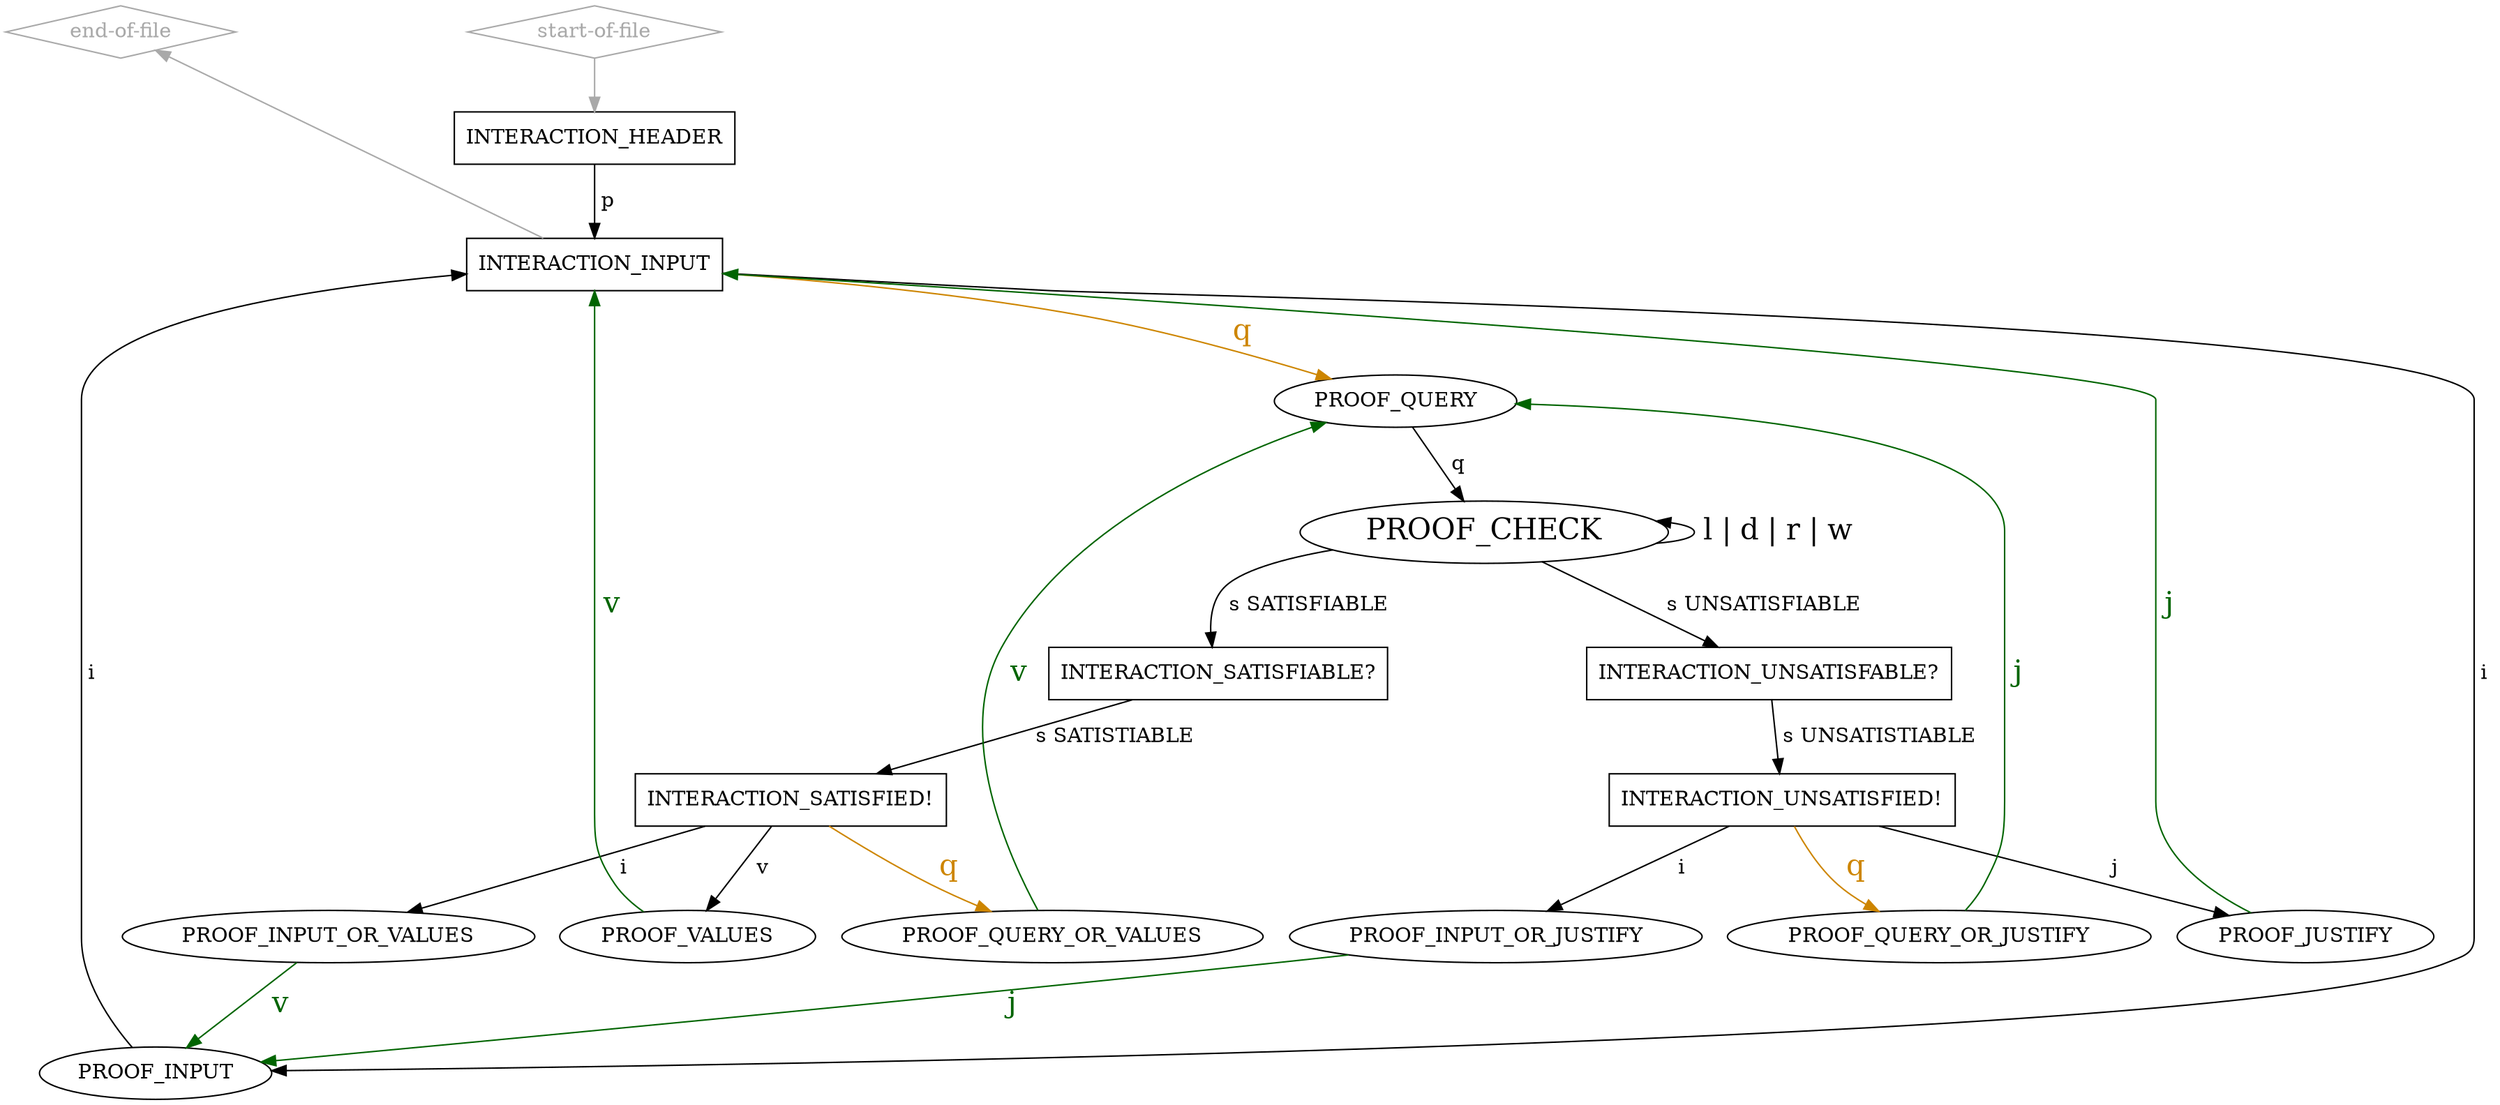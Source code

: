 digraph "idrup-check" {

  "start-of-file" [shape=diamond,color=darkgray,fontcolor=darkgray];
  "start-of-file" -> INTERACTION_HEADER [weight=2,color=darkgray];

  "end-of-file" [shape=diamond,color=darkgray,fontcolor=darkgray];

  // INTERACTION_HEADER -> "end-of-file";
  // INTERACTION_INPUT -> "end-of-file";
   "end-of-file" -> INTERACTION_HEADER [dir=back,color=darkgray,style=invis];
   "end-of-file" -> INTERACTION_INPUT [dir=back,color=darkgray];

  INTERACTION_HEADER [shape=box];
  INTERACTION_HEADER -> PROOF_INPUT [label=" i ",style=invis];
  INTERACTION_HEADER -> PROOF_QUERY [label=" q ",color=invis,fontsize=20,fontcolor=invis];
  INTERACTION_HEADER -> INTERACTION_INPUT [label=" p ",weight=2];

  INTERACTION_INPUT [shape=box];
  INTERACTION_INPUT -> PROOF_INPUT [label=" i ",weight=2];
  INTERACTION_INPUT -> PROOF_QUERY [label=" q ",weight=2,color=orange3,fontsize=20,fontcolor=orange3];

  PROOF_INPUT -> INTERACTION_INPUT [label=" i ",weight=3];

  PROOF_QUERY -> PROOF_CHECK [label=" q "];

  PROOF_CHECK [fontsize=20];
  PROOF_CHECK -> PROOF_CHECK [label=" l | d | r | w ",dir=back,fontsize=20];
  PROOF_CHECK -> INTERACTION_SATISFIABLE [label=" s SATISFIABLE "];
  PROOF_CHECK -> INTERACTION_UNSATISFABLE [label=" s UNSATISFIABLE "];

  INTERACTION_UNSATISFABLE [shape="box",label="INTERACTION_UNSATISFABLE?"];
  INTERACTION_UNSATISFABLE -> INTERACTION_UNSATISFIED [label=" s UNSATISTIABLE "];

  INTERACTION_SATISFIABLE [shape="box",label="INTERACTION_SATISFIABLE?"];
  INTERACTION_SATISFIABLE -> INTERACTION_SATISFIED [label=" s SATISTIABLE "];

  INTERACTION_SATISFIED [shape=box,label="INTERACTION_SATISFIED!"];
  INTERACTION_SATISFIED -> PROOF_VALUES [label=" v "];
  INTERACTION_SATISFIED -> PROOF_INPUT_OR_VALUES [label=" i "];
  INTERACTION_SATISFIED -> PROOF_QUERY_OR_VALUES [label=" q ", color=orange3,fontsize=20,fontcolor=orange3];

  INTERACTION_UNSATISFIED [shape=box,label="INTERACTION_UNSATISFIED!"];
  INTERACTION_UNSATISFIED -> PROOF_JUSTIFY [label=" j "];
  INTERACTION_UNSATISFIED -> PROOF_INPUT_OR_JUSTIFY [label=" i "];
  INTERACTION_UNSATISFIED -> PROOF_QUERY_OR_JUSTIFY [label=" q ",color=orange3,fontsize=20,fontcolor=orange3];

  PROOF_VALUES -> INTERACTION_INPUT [label=" v ",color=darkgreen,fontsize=20,fontcolor=darkgreen];
  PROOF_JUSTIFY -> INTERACTION_INPUT [label=" j ",color=darkgreen,fontsize=20,fontcolor=darkgreen];

  PROOF_INPUT_OR_VALUES -> INTERACTION_INPUT [label=" i ",color=invis,fontcolor=invis];
  PROOF_INPUT_OR_VALUES -> PROOF_INPUT [label=" v ", color=darkgreen,fontcolor=darkgreen,fontsize=20];

  PROOF_QUERY_OR_VALUES -> PROOF_QUERY [label=" v ",color=darkgreen,fontcolor=darkgreen,fontsize=20];
  PROOF_QUERY_OR_VALUES -> PROOF_CHECK [label=" q ",color=invis,fontcolor=invis];

  PROOF_QUERY_OR_JUSTIFY -> PROOF_QUERY [label=" j ",color=darkgreen,fontcolor=darkgreen,fontsize=20];
  PROOF_QUERY_OR_JUSTIFY -> PROOF_CHECK [label=" q ",color=invis,fontcolor=invis];

  PROOF_INPUT_OR_JUSTIFY -> PROOF_INPUT [label=" j ",color=darkgreen,fontcolor=darkgreen,fontsize=20];
  PROOF_INPUT_OR_JUSTIFY -> INTERACTION_INPUT [label=" i ",color=invis,fontcolor=invis];
}
